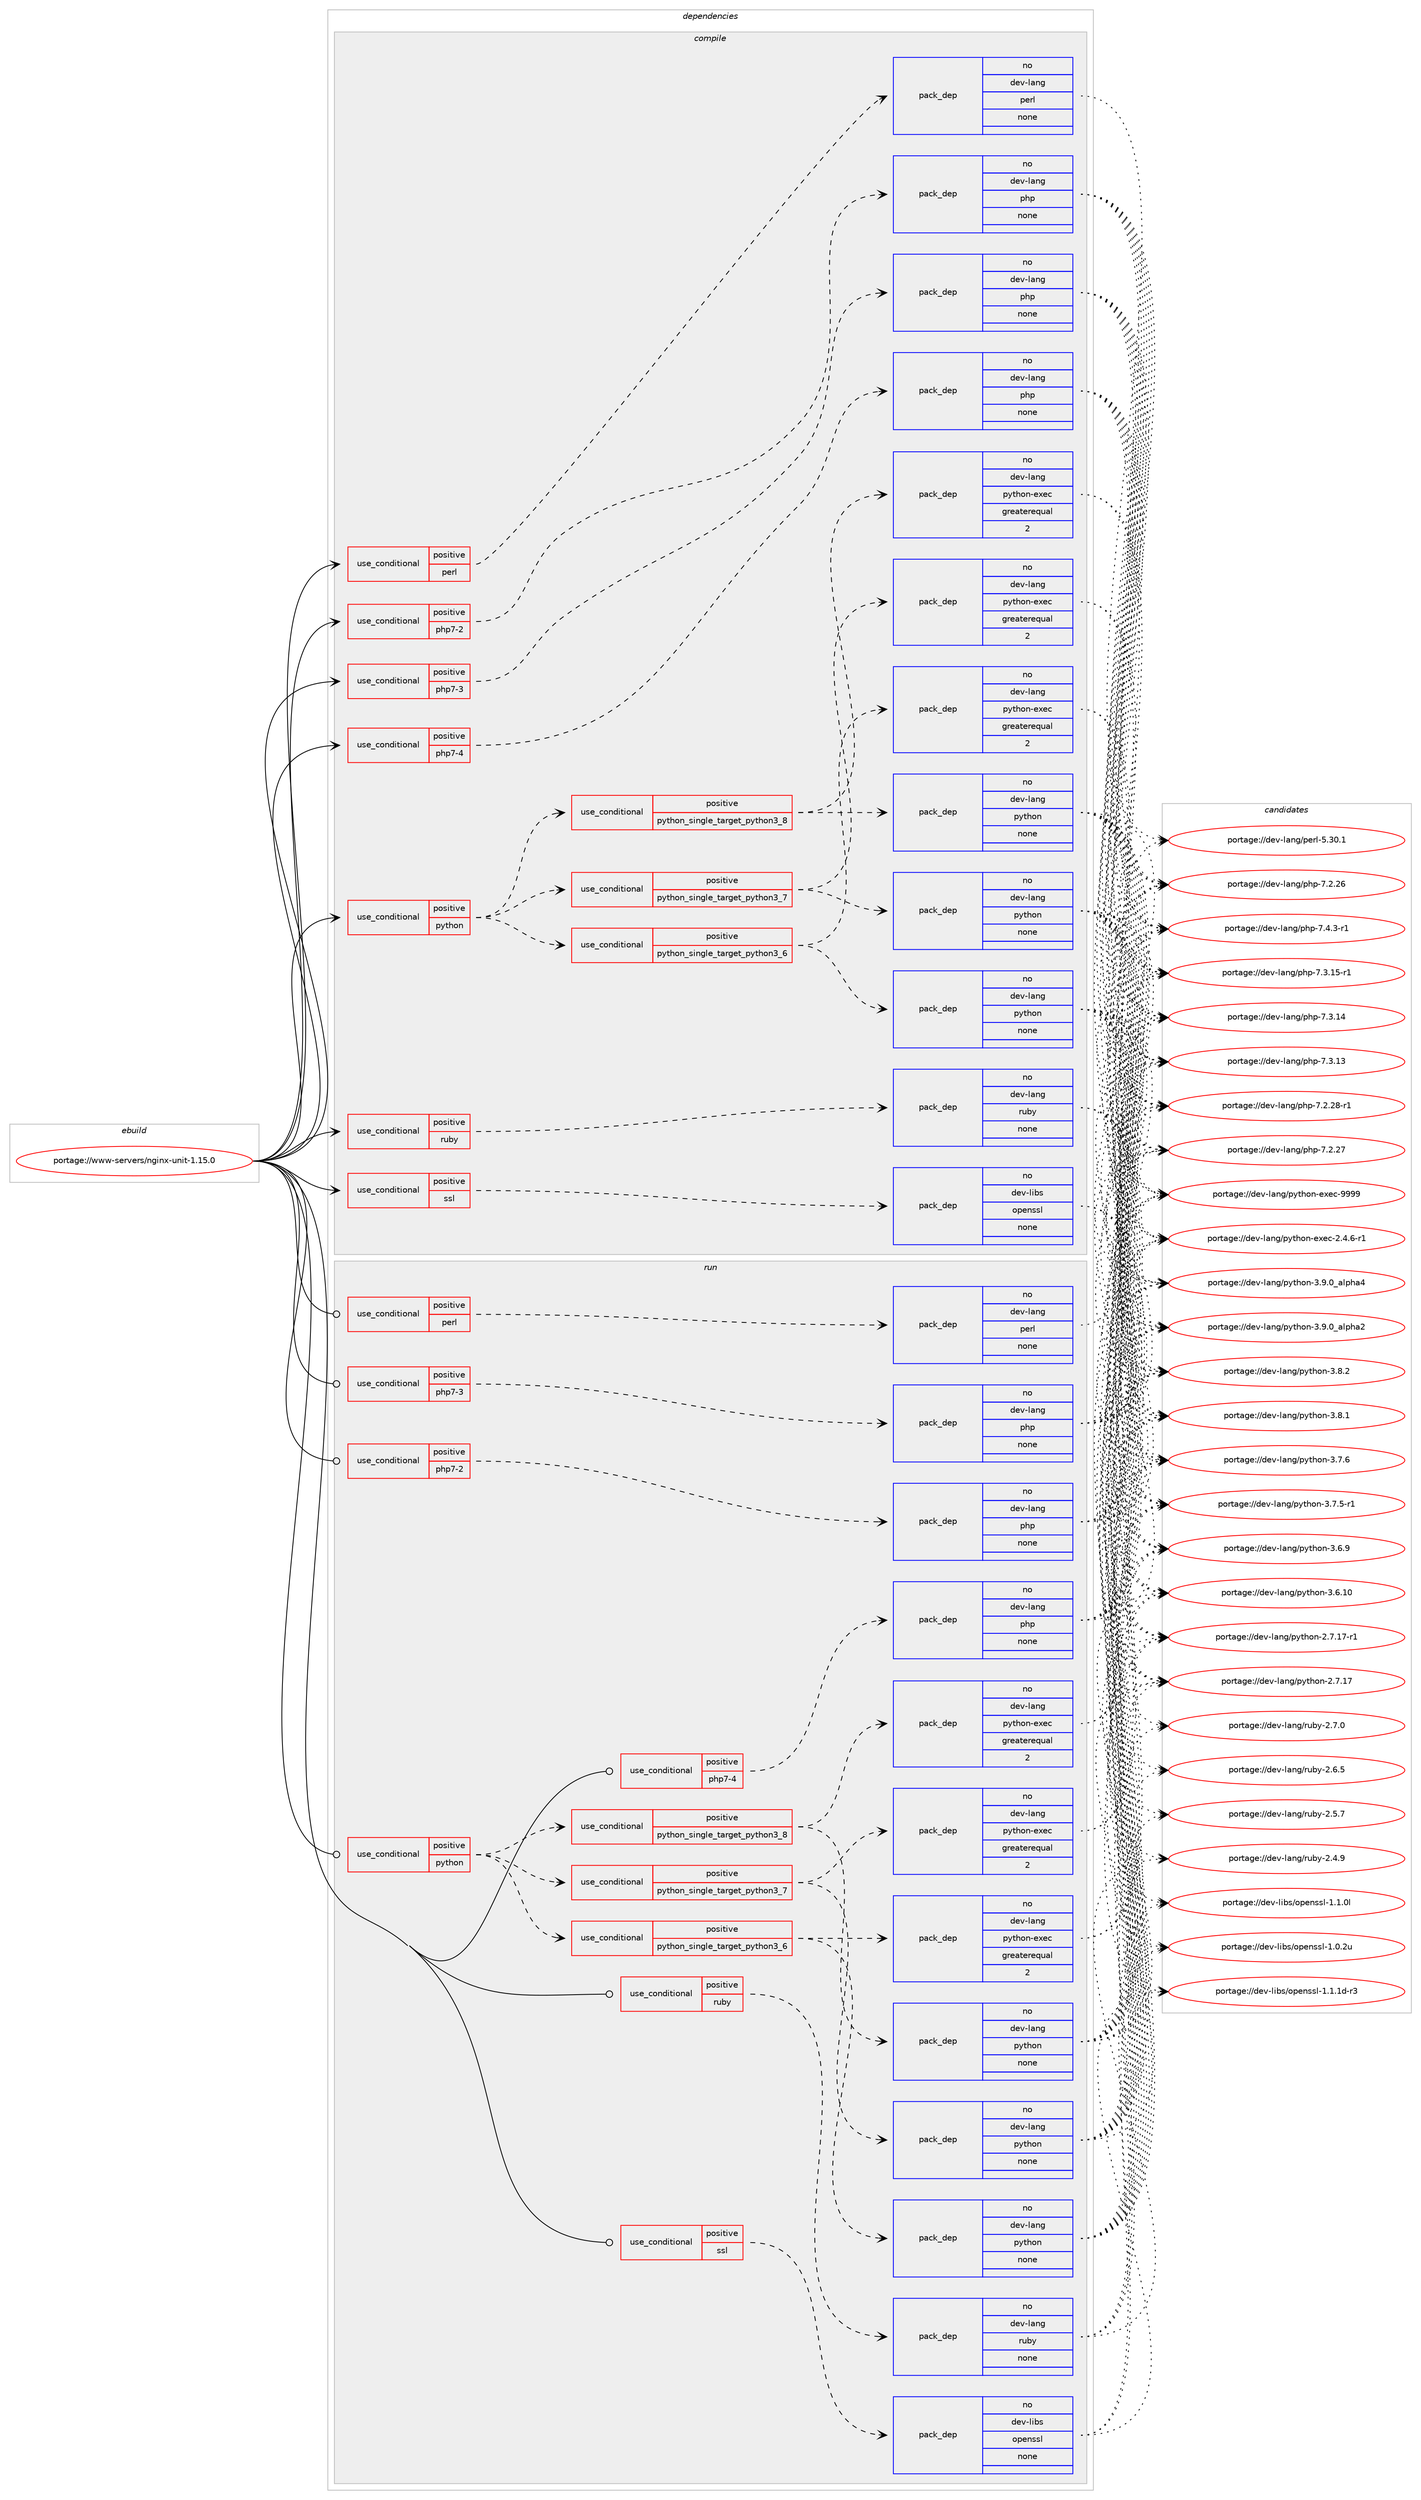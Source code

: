 digraph prolog {

# *************
# Graph options
# *************

newrank=true;
concentrate=true;
compound=true;
graph [rankdir=LR,fontname=Helvetica,fontsize=10,ranksep=1.5];#, ranksep=2.5, nodesep=0.2];
edge  [arrowhead=vee];
node  [fontname=Helvetica,fontsize=10];

# **********
# The ebuild
# **********

subgraph cluster_leftcol {
color=gray;
rank=same;
label=<<i>ebuild</i>>;
id [label="portage://www-servers/nginx-unit-1.15.0", color=red, width=4, href="../www-servers/nginx-unit-1.15.0.svg"];
}

# ****************
# The dependencies
# ****************

subgraph cluster_midcol {
color=gray;
label=<<i>dependencies</i>>;
subgraph cluster_compile {
fillcolor="#eeeeee";
style=filled;
label=<<i>compile</i>>;
subgraph cond2347 {
dependency17786 [label=<<TABLE BORDER="0" CELLBORDER="1" CELLSPACING="0" CELLPADDING="4"><TR><TD ROWSPAN="3" CELLPADDING="10">use_conditional</TD></TR><TR><TD>positive</TD></TR><TR><TD>perl</TD></TR></TABLE>>, shape=none, color=red];
subgraph pack15086 {
dependency17787 [label=<<TABLE BORDER="0" CELLBORDER="1" CELLSPACING="0" CELLPADDING="4" WIDTH="220"><TR><TD ROWSPAN="6" CELLPADDING="30">pack_dep</TD></TR><TR><TD WIDTH="110">no</TD></TR><TR><TD>dev-lang</TD></TR><TR><TD>perl</TD></TR><TR><TD>none</TD></TR><TR><TD></TD></TR></TABLE>>, shape=none, color=blue];
}
dependency17786:e -> dependency17787:w [weight=20,style="dashed",arrowhead="vee"];
}
id:e -> dependency17786:w [weight=20,style="solid",arrowhead="vee"];
subgraph cond2348 {
dependency17788 [label=<<TABLE BORDER="0" CELLBORDER="1" CELLSPACING="0" CELLPADDING="4"><TR><TD ROWSPAN="3" CELLPADDING="10">use_conditional</TD></TR><TR><TD>positive</TD></TR><TR><TD>php7-2</TD></TR></TABLE>>, shape=none, color=red];
subgraph pack15087 {
dependency17789 [label=<<TABLE BORDER="0" CELLBORDER="1" CELLSPACING="0" CELLPADDING="4" WIDTH="220"><TR><TD ROWSPAN="6" CELLPADDING="30">pack_dep</TD></TR><TR><TD WIDTH="110">no</TD></TR><TR><TD>dev-lang</TD></TR><TR><TD>php</TD></TR><TR><TD>none</TD></TR><TR><TD></TD></TR></TABLE>>, shape=none, color=blue];
}
dependency17788:e -> dependency17789:w [weight=20,style="dashed",arrowhead="vee"];
}
id:e -> dependency17788:w [weight=20,style="solid",arrowhead="vee"];
subgraph cond2349 {
dependency17790 [label=<<TABLE BORDER="0" CELLBORDER="1" CELLSPACING="0" CELLPADDING="4"><TR><TD ROWSPAN="3" CELLPADDING="10">use_conditional</TD></TR><TR><TD>positive</TD></TR><TR><TD>php7-3</TD></TR></TABLE>>, shape=none, color=red];
subgraph pack15088 {
dependency17791 [label=<<TABLE BORDER="0" CELLBORDER="1" CELLSPACING="0" CELLPADDING="4" WIDTH="220"><TR><TD ROWSPAN="6" CELLPADDING="30">pack_dep</TD></TR><TR><TD WIDTH="110">no</TD></TR><TR><TD>dev-lang</TD></TR><TR><TD>php</TD></TR><TR><TD>none</TD></TR><TR><TD></TD></TR></TABLE>>, shape=none, color=blue];
}
dependency17790:e -> dependency17791:w [weight=20,style="dashed",arrowhead="vee"];
}
id:e -> dependency17790:w [weight=20,style="solid",arrowhead="vee"];
subgraph cond2350 {
dependency17792 [label=<<TABLE BORDER="0" CELLBORDER="1" CELLSPACING="0" CELLPADDING="4"><TR><TD ROWSPAN="3" CELLPADDING="10">use_conditional</TD></TR><TR><TD>positive</TD></TR><TR><TD>php7-4</TD></TR></TABLE>>, shape=none, color=red];
subgraph pack15089 {
dependency17793 [label=<<TABLE BORDER="0" CELLBORDER="1" CELLSPACING="0" CELLPADDING="4" WIDTH="220"><TR><TD ROWSPAN="6" CELLPADDING="30">pack_dep</TD></TR><TR><TD WIDTH="110">no</TD></TR><TR><TD>dev-lang</TD></TR><TR><TD>php</TD></TR><TR><TD>none</TD></TR><TR><TD></TD></TR></TABLE>>, shape=none, color=blue];
}
dependency17792:e -> dependency17793:w [weight=20,style="dashed",arrowhead="vee"];
}
id:e -> dependency17792:w [weight=20,style="solid",arrowhead="vee"];
subgraph cond2351 {
dependency17794 [label=<<TABLE BORDER="0" CELLBORDER="1" CELLSPACING="0" CELLPADDING="4"><TR><TD ROWSPAN="3" CELLPADDING="10">use_conditional</TD></TR><TR><TD>positive</TD></TR><TR><TD>python</TD></TR></TABLE>>, shape=none, color=red];
subgraph cond2352 {
dependency17795 [label=<<TABLE BORDER="0" CELLBORDER="1" CELLSPACING="0" CELLPADDING="4"><TR><TD ROWSPAN="3" CELLPADDING="10">use_conditional</TD></TR><TR><TD>positive</TD></TR><TR><TD>python_single_target_python3_6</TD></TR></TABLE>>, shape=none, color=red];
subgraph pack15090 {
dependency17796 [label=<<TABLE BORDER="0" CELLBORDER="1" CELLSPACING="0" CELLPADDING="4" WIDTH="220"><TR><TD ROWSPAN="6" CELLPADDING="30">pack_dep</TD></TR><TR><TD WIDTH="110">no</TD></TR><TR><TD>dev-lang</TD></TR><TR><TD>python</TD></TR><TR><TD>none</TD></TR><TR><TD></TD></TR></TABLE>>, shape=none, color=blue];
}
dependency17795:e -> dependency17796:w [weight=20,style="dashed",arrowhead="vee"];
subgraph pack15091 {
dependency17797 [label=<<TABLE BORDER="0" CELLBORDER="1" CELLSPACING="0" CELLPADDING="4" WIDTH="220"><TR><TD ROWSPAN="6" CELLPADDING="30">pack_dep</TD></TR><TR><TD WIDTH="110">no</TD></TR><TR><TD>dev-lang</TD></TR><TR><TD>python-exec</TD></TR><TR><TD>greaterequal</TD></TR><TR><TD>2</TD></TR></TABLE>>, shape=none, color=blue];
}
dependency17795:e -> dependency17797:w [weight=20,style="dashed",arrowhead="vee"];
}
dependency17794:e -> dependency17795:w [weight=20,style="dashed",arrowhead="vee"];
subgraph cond2353 {
dependency17798 [label=<<TABLE BORDER="0" CELLBORDER="1" CELLSPACING="0" CELLPADDING="4"><TR><TD ROWSPAN="3" CELLPADDING="10">use_conditional</TD></TR><TR><TD>positive</TD></TR><TR><TD>python_single_target_python3_7</TD></TR></TABLE>>, shape=none, color=red];
subgraph pack15092 {
dependency17799 [label=<<TABLE BORDER="0" CELLBORDER="1" CELLSPACING="0" CELLPADDING="4" WIDTH="220"><TR><TD ROWSPAN="6" CELLPADDING="30">pack_dep</TD></TR><TR><TD WIDTH="110">no</TD></TR><TR><TD>dev-lang</TD></TR><TR><TD>python</TD></TR><TR><TD>none</TD></TR><TR><TD></TD></TR></TABLE>>, shape=none, color=blue];
}
dependency17798:e -> dependency17799:w [weight=20,style="dashed",arrowhead="vee"];
subgraph pack15093 {
dependency17800 [label=<<TABLE BORDER="0" CELLBORDER="1" CELLSPACING="0" CELLPADDING="4" WIDTH="220"><TR><TD ROWSPAN="6" CELLPADDING="30">pack_dep</TD></TR><TR><TD WIDTH="110">no</TD></TR><TR><TD>dev-lang</TD></TR><TR><TD>python-exec</TD></TR><TR><TD>greaterequal</TD></TR><TR><TD>2</TD></TR></TABLE>>, shape=none, color=blue];
}
dependency17798:e -> dependency17800:w [weight=20,style="dashed",arrowhead="vee"];
}
dependency17794:e -> dependency17798:w [weight=20,style="dashed",arrowhead="vee"];
subgraph cond2354 {
dependency17801 [label=<<TABLE BORDER="0" CELLBORDER="1" CELLSPACING="0" CELLPADDING="4"><TR><TD ROWSPAN="3" CELLPADDING="10">use_conditional</TD></TR><TR><TD>positive</TD></TR><TR><TD>python_single_target_python3_8</TD></TR></TABLE>>, shape=none, color=red];
subgraph pack15094 {
dependency17802 [label=<<TABLE BORDER="0" CELLBORDER="1" CELLSPACING="0" CELLPADDING="4" WIDTH="220"><TR><TD ROWSPAN="6" CELLPADDING="30">pack_dep</TD></TR><TR><TD WIDTH="110">no</TD></TR><TR><TD>dev-lang</TD></TR><TR><TD>python</TD></TR><TR><TD>none</TD></TR><TR><TD></TD></TR></TABLE>>, shape=none, color=blue];
}
dependency17801:e -> dependency17802:w [weight=20,style="dashed",arrowhead="vee"];
subgraph pack15095 {
dependency17803 [label=<<TABLE BORDER="0" CELLBORDER="1" CELLSPACING="0" CELLPADDING="4" WIDTH="220"><TR><TD ROWSPAN="6" CELLPADDING="30">pack_dep</TD></TR><TR><TD WIDTH="110">no</TD></TR><TR><TD>dev-lang</TD></TR><TR><TD>python-exec</TD></TR><TR><TD>greaterequal</TD></TR><TR><TD>2</TD></TR></TABLE>>, shape=none, color=blue];
}
dependency17801:e -> dependency17803:w [weight=20,style="dashed",arrowhead="vee"];
}
dependency17794:e -> dependency17801:w [weight=20,style="dashed",arrowhead="vee"];
}
id:e -> dependency17794:w [weight=20,style="solid",arrowhead="vee"];
subgraph cond2355 {
dependency17804 [label=<<TABLE BORDER="0" CELLBORDER="1" CELLSPACING="0" CELLPADDING="4"><TR><TD ROWSPAN="3" CELLPADDING="10">use_conditional</TD></TR><TR><TD>positive</TD></TR><TR><TD>ruby</TD></TR></TABLE>>, shape=none, color=red];
subgraph pack15096 {
dependency17805 [label=<<TABLE BORDER="0" CELLBORDER="1" CELLSPACING="0" CELLPADDING="4" WIDTH="220"><TR><TD ROWSPAN="6" CELLPADDING="30">pack_dep</TD></TR><TR><TD WIDTH="110">no</TD></TR><TR><TD>dev-lang</TD></TR><TR><TD>ruby</TD></TR><TR><TD>none</TD></TR><TR><TD></TD></TR></TABLE>>, shape=none, color=blue];
}
dependency17804:e -> dependency17805:w [weight=20,style="dashed",arrowhead="vee"];
}
id:e -> dependency17804:w [weight=20,style="solid",arrowhead="vee"];
subgraph cond2356 {
dependency17806 [label=<<TABLE BORDER="0" CELLBORDER="1" CELLSPACING="0" CELLPADDING="4"><TR><TD ROWSPAN="3" CELLPADDING="10">use_conditional</TD></TR><TR><TD>positive</TD></TR><TR><TD>ssl</TD></TR></TABLE>>, shape=none, color=red];
subgraph pack15097 {
dependency17807 [label=<<TABLE BORDER="0" CELLBORDER="1" CELLSPACING="0" CELLPADDING="4" WIDTH="220"><TR><TD ROWSPAN="6" CELLPADDING="30">pack_dep</TD></TR><TR><TD WIDTH="110">no</TD></TR><TR><TD>dev-libs</TD></TR><TR><TD>openssl</TD></TR><TR><TD>none</TD></TR><TR><TD></TD></TR></TABLE>>, shape=none, color=blue];
}
dependency17806:e -> dependency17807:w [weight=20,style="dashed",arrowhead="vee"];
}
id:e -> dependency17806:w [weight=20,style="solid",arrowhead="vee"];
}
subgraph cluster_compileandrun {
fillcolor="#eeeeee";
style=filled;
label=<<i>compile and run</i>>;
}
subgraph cluster_run {
fillcolor="#eeeeee";
style=filled;
label=<<i>run</i>>;
subgraph cond2357 {
dependency17808 [label=<<TABLE BORDER="0" CELLBORDER="1" CELLSPACING="0" CELLPADDING="4"><TR><TD ROWSPAN="3" CELLPADDING="10">use_conditional</TD></TR><TR><TD>positive</TD></TR><TR><TD>perl</TD></TR></TABLE>>, shape=none, color=red];
subgraph pack15098 {
dependency17809 [label=<<TABLE BORDER="0" CELLBORDER="1" CELLSPACING="0" CELLPADDING="4" WIDTH="220"><TR><TD ROWSPAN="6" CELLPADDING="30">pack_dep</TD></TR><TR><TD WIDTH="110">no</TD></TR><TR><TD>dev-lang</TD></TR><TR><TD>perl</TD></TR><TR><TD>none</TD></TR><TR><TD></TD></TR></TABLE>>, shape=none, color=blue];
}
dependency17808:e -> dependency17809:w [weight=20,style="dashed",arrowhead="vee"];
}
id:e -> dependency17808:w [weight=20,style="solid",arrowhead="odot"];
subgraph cond2358 {
dependency17810 [label=<<TABLE BORDER="0" CELLBORDER="1" CELLSPACING="0" CELLPADDING="4"><TR><TD ROWSPAN="3" CELLPADDING="10">use_conditional</TD></TR><TR><TD>positive</TD></TR><TR><TD>php7-2</TD></TR></TABLE>>, shape=none, color=red];
subgraph pack15099 {
dependency17811 [label=<<TABLE BORDER="0" CELLBORDER="1" CELLSPACING="0" CELLPADDING="4" WIDTH="220"><TR><TD ROWSPAN="6" CELLPADDING="30">pack_dep</TD></TR><TR><TD WIDTH="110">no</TD></TR><TR><TD>dev-lang</TD></TR><TR><TD>php</TD></TR><TR><TD>none</TD></TR><TR><TD></TD></TR></TABLE>>, shape=none, color=blue];
}
dependency17810:e -> dependency17811:w [weight=20,style="dashed",arrowhead="vee"];
}
id:e -> dependency17810:w [weight=20,style="solid",arrowhead="odot"];
subgraph cond2359 {
dependency17812 [label=<<TABLE BORDER="0" CELLBORDER="1" CELLSPACING="0" CELLPADDING="4"><TR><TD ROWSPAN="3" CELLPADDING="10">use_conditional</TD></TR><TR><TD>positive</TD></TR><TR><TD>php7-3</TD></TR></TABLE>>, shape=none, color=red];
subgraph pack15100 {
dependency17813 [label=<<TABLE BORDER="0" CELLBORDER="1" CELLSPACING="0" CELLPADDING="4" WIDTH="220"><TR><TD ROWSPAN="6" CELLPADDING="30">pack_dep</TD></TR><TR><TD WIDTH="110">no</TD></TR><TR><TD>dev-lang</TD></TR><TR><TD>php</TD></TR><TR><TD>none</TD></TR><TR><TD></TD></TR></TABLE>>, shape=none, color=blue];
}
dependency17812:e -> dependency17813:w [weight=20,style="dashed",arrowhead="vee"];
}
id:e -> dependency17812:w [weight=20,style="solid",arrowhead="odot"];
subgraph cond2360 {
dependency17814 [label=<<TABLE BORDER="0" CELLBORDER="1" CELLSPACING="0" CELLPADDING="4"><TR><TD ROWSPAN="3" CELLPADDING="10">use_conditional</TD></TR><TR><TD>positive</TD></TR><TR><TD>php7-4</TD></TR></TABLE>>, shape=none, color=red];
subgraph pack15101 {
dependency17815 [label=<<TABLE BORDER="0" CELLBORDER="1" CELLSPACING="0" CELLPADDING="4" WIDTH="220"><TR><TD ROWSPAN="6" CELLPADDING="30">pack_dep</TD></TR><TR><TD WIDTH="110">no</TD></TR><TR><TD>dev-lang</TD></TR><TR><TD>php</TD></TR><TR><TD>none</TD></TR><TR><TD></TD></TR></TABLE>>, shape=none, color=blue];
}
dependency17814:e -> dependency17815:w [weight=20,style="dashed",arrowhead="vee"];
}
id:e -> dependency17814:w [weight=20,style="solid",arrowhead="odot"];
subgraph cond2361 {
dependency17816 [label=<<TABLE BORDER="0" CELLBORDER="1" CELLSPACING="0" CELLPADDING="4"><TR><TD ROWSPAN="3" CELLPADDING="10">use_conditional</TD></TR><TR><TD>positive</TD></TR><TR><TD>python</TD></TR></TABLE>>, shape=none, color=red];
subgraph cond2362 {
dependency17817 [label=<<TABLE BORDER="0" CELLBORDER="1" CELLSPACING="0" CELLPADDING="4"><TR><TD ROWSPAN="3" CELLPADDING="10">use_conditional</TD></TR><TR><TD>positive</TD></TR><TR><TD>python_single_target_python3_6</TD></TR></TABLE>>, shape=none, color=red];
subgraph pack15102 {
dependency17818 [label=<<TABLE BORDER="0" CELLBORDER="1" CELLSPACING="0" CELLPADDING="4" WIDTH="220"><TR><TD ROWSPAN="6" CELLPADDING="30">pack_dep</TD></TR><TR><TD WIDTH="110">no</TD></TR><TR><TD>dev-lang</TD></TR><TR><TD>python</TD></TR><TR><TD>none</TD></TR><TR><TD></TD></TR></TABLE>>, shape=none, color=blue];
}
dependency17817:e -> dependency17818:w [weight=20,style="dashed",arrowhead="vee"];
subgraph pack15103 {
dependency17819 [label=<<TABLE BORDER="0" CELLBORDER="1" CELLSPACING="0" CELLPADDING="4" WIDTH="220"><TR><TD ROWSPAN="6" CELLPADDING="30">pack_dep</TD></TR><TR><TD WIDTH="110">no</TD></TR><TR><TD>dev-lang</TD></TR><TR><TD>python-exec</TD></TR><TR><TD>greaterequal</TD></TR><TR><TD>2</TD></TR></TABLE>>, shape=none, color=blue];
}
dependency17817:e -> dependency17819:w [weight=20,style="dashed",arrowhead="vee"];
}
dependency17816:e -> dependency17817:w [weight=20,style="dashed",arrowhead="vee"];
subgraph cond2363 {
dependency17820 [label=<<TABLE BORDER="0" CELLBORDER="1" CELLSPACING="0" CELLPADDING="4"><TR><TD ROWSPAN="3" CELLPADDING="10">use_conditional</TD></TR><TR><TD>positive</TD></TR><TR><TD>python_single_target_python3_7</TD></TR></TABLE>>, shape=none, color=red];
subgraph pack15104 {
dependency17821 [label=<<TABLE BORDER="0" CELLBORDER="1" CELLSPACING="0" CELLPADDING="4" WIDTH="220"><TR><TD ROWSPAN="6" CELLPADDING="30">pack_dep</TD></TR><TR><TD WIDTH="110">no</TD></TR><TR><TD>dev-lang</TD></TR><TR><TD>python</TD></TR><TR><TD>none</TD></TR><TR><TD></TD></TR></TABLE>>, shape=none, color=blue];
}
dependency17820:e -> dependency17821:w [weight=20,style="dashed",arrowhead="vee"];
subgraph pack15105 {
dependency17822 [label=<<TABLE BORDER="0" CELLBORDER="1" CELLSPACING="0" CELLPADDING="4" WIDTH="220"><TR><TD ROWSPAN="6" CELLPADDING="30">pack_dep</TD></TR><TR><TD WIDTH="110">no</TD></TR><TR><TD>dev-lang</TD></TR><TR><TD>python-exec</TD></TR><TR><TD>greaterequal</TD></TR><TR><TD>2</TD></TR></TABLE>>, shape=none, color=blue];
}
dependency17820:e -> dependency17822:w [weight=20,style="dashed",arrowhead="vee"];
}
dependency17816:e -> dependency17820:w [weight=20,style="dashed",arrowhead="vee"];
subgraph cond2364 {
dependency17823 [label=<<TABLE BORDER="0" CELLBORDER="1" CELLSPACING="0" CELLPADDING="4"><TR><TD ROWSPAN="3" CELLPADDING="10">use_conditional</TD></TR><TR><TD>positive</TD></TR><TR><TD>python_single_target_python3_8</TD></TR></TABLE>>, shape=none, color=red];
subgraph pack15106 {
dependency17824 [label=<<TABLE BORDER="0" CELLBORDER="1" CELLSPACING="0" CELLPADDING="4" WIDTH="220"><TR><TD ROWSPAN="6" CELLPADDING="30">pack_dep</TD></TR><TR><TD WIDTH="110">no</TD></TR><TR><TD>dev-lang</TD></TR><TR><TD>python</TD></TR><TR><TD>none</TD></TR><TR><TD></TD></TR></TABLE>>, shape=none, color=blue];
}
dependency17823:e -> dependency17824:w [weight=20,style="dashed",arrowhead="vee"];
subgraph pack15107 {
dependency17825 [label=<<TABLE BORDER="0" CELLBORDER="1" CELLSPACING="0" CELLPADDING="4" WIDTH="220"><TR><TD ROWSPAN="6" CELLPADDING="30">pack_dep</TD></TR><TR><TD WIDTH="110">no</TD></TR><TR><TD>dev-lang</TD></TR><TR><TD>python-exec</TD></TR><TR><TD>greaterequal</TD></TR><TR><TD>2</TD></TR></TABLE>>, shape=none, color=blue];
}
dependency17823:e -> dependency17825:w [weight=20,style="dashed",arrowhead="vee"];
}
dependency17816:e -> dependency17823:w [weight=20,style="dashed",arrowhead="vee"];
}
id:e -> dependency17816:w [weight=20,style="solid",arrowhead="odot"];
subgraph cond2365 {
dependency17826 [label=<<TABLE BORDER="0" CELLBORDER="1" CELLSPACING="0" CELLPADDING="4"><TR><TD ROWSPAN="3" CELLPADDING="10">use_conditional</TD></TR><TR><TD>positive</TD></TR><TR><TD>ruby</TD></TR></TABLE>>, shape=none, color=red];
subgraph pack15108 {
dependency17827 [label=<<TABLE BORDER="0" CELLBORDER="1" CELLSPACING="0" CELLPADDING="4" WIDTH="220"><TR><TD ROWSPAN="6" CELLPADDING="30">pack_dep</TD></TR><TR><TD WIDTH="110">no</TD></TR><TR><TD>dev-lang</TD></TR><TR><TD>ruby</TD></TR><TR><TD>none</TD></TR><TR><TD></TD></TR></TABLE>>, shape=none, color=blue];
}
dependency17826:e -> dependency17827:w [weight=20,style="dashed",arrowhead="vee"];
}
id:e -> dependency17826:w [weight=20,style="solid",arrowhead="odot"];
subgraph cond2366 {
dependency17828 [label=<<TABLE BORDER="0" CELLBORDER="1" CELLSPACING="0" CELLPADDING="4"><TR><TD ROWSPAN="3" CELLPADDING="10">use_conditional</TD></TR><TR><TD>positive</TD></TR><TR><TD>ssl</TD></TR></TABLE>>, shape=none, color=red];
subgraph pack15109 {
dependency17829 [label=<<TABLE BORDER="0" CELLBORDER="1" CELLSPACING="0" CELLPADDING="4" WIDTH="220"><TR><TD ROWSPAN="6" CELLPADDING="30">pack_dep</TD></TR><TR><TD WIDTH="110">no</TD></TR><TR><TD>dev-libs</TD></TR><TR><TD>openssl</TD></TR><TR><TD>none</TD></TR><TR><TD></TD></TR></TABLE>>, shape=none, color=blue];
}
dependency17828:e -> dependency17829:w [weight=20,style="dashed",arrowhead="vee"];
}
id:e -> dependency17828:w [weight=20,style="solid",arrowhead="odot"];
}
}

# **************
# The candidates
# **************

subgraph cluster_choices {
rank=same;
color=gray;
label=<<i>candidates</i>>;

subgraph choice15086 {
color=black;
nodesep=1;
choice10010111845108971101034711210111410845534651484649 [label="portage://dev-lang/perl-5.30.1", color=red, width=4,href="../dev-lang/perl-5.30.1.svg"];
dependency17787:e -> choice10010111845108971101034711210111410845534651484649:w [style=dotted,weight="100"];
}
subgraph choice15087 {
color=black;
nodesep=1;
choice1001011184510897110103471121041124555465246514511449 [label="portage://dev-lang/php-7.4.3-r1", color=red, width=4,href="../dev-lang/php-7.4.3-r1.svg"];
choice100101118451089711010347112104112455546514649534511449 [label="portage://dev-lang/php-7.3.15-r1", color=red, width=4,href="../dev-lang/php-7.3.15-r1.svg"];
choice10010111845108971101034711210411245554651464952 [label="portage://dev-lang/php-7.3.14", color=red, width=4,href="../dev-lang/php-7.3.14.svg"];
choice10010111845108971101034711210411245554651464951 [label="portage://dev-lang/php-7.3.13", color=red, width=4,href="../dev-lang/php-7.3.13.svg"];
choice100101118451089711010347112104112455546504650564511449 [label="portage://dev-lang/php-7.2.28-r1", color=red, width=4,href="../dev-lang/php-7.2.28-r1.svg"];
choice10010111845108971101034711210411245554650465055 [label="portage://dev-lang/php-7.2.27", color=red, width=4,href="../dev-lang/php-7.2.27.svg"];
choice10010111845108971101034711210411245554650465054 [label="portage://dev-lang/php-7.2.26", color=red, width=4,href="../dev-lang/php-7.2.26.svg"];
dependency17789:e -> choice1001011184510897110103471121041124555465246514511449:w [style=dotted,weight="100"];
dependency17789:e -> choice100101118451089711010347112104112455546514649534511449:w [style=dotted,weight="100"];
dependency17789:e -> choice10010111845108971101034711210411245554651464952:w [style=dotted,weight="100"];
dependency17789:e -> choice10010111845108971101034711210411245554651464951:w [style=dotted,weight="100"];
dependency17789:e -> choice100101118451089711010347112104112455546504650564511449:w [style=dotted,weight="100"];
dependency17789:e -> choice10010111845108971101034711210411245554650465055:w [style=dotted,weight="100"];
dependency17789:e -> choice10010111845108971101034711210411245554650465054:w [style=dotted,weight="100"];
}
subgraph choice15088 {
color=black;
nodesep=1;
choice1001011184510897110103471121041124555465246514511449 [label="portage://dev-lang/php-7.4.3-r1", color=red, width=4,href="../dev-lang/php-7.4.3-r1.svg"];
choice100101118451089711010347112104112455546514649534511449 [label="portage://dev-lang/php-7.3.15-r1", color=red, width=4,href="../dev-lang/php-7.3.15-r1.svg"];
choice10010111845108971101034711210411245554651464952 [label="portage://dev-lang/php-7.3.14", color=red, width=4,href="../dev-lang/php-7.3.14.svg"];
choice10010111845108971101034711210411245554651464951 [label="portage://dev-lang/php-7.3.13", color=red, width=4,href="../dev-lang/php-7.3.13.svg"];
choice100101118451089711010347112104112455546504650564511449 [label="portage://dev-lang/php-7.2.28-r1", color=red, width=4,href="../dev-lang/php-7.2.28-r1.svg"];
choice10010111845108971101034711210411245554650465055 [label="portage://dev-lang/php-7.2.27", color=red, width=4,href="../dev-lang/php-7.2.27.svg"];
choice10010111845108971101034711210411245554650465054 [label="portage://dev-lang/php-7.2.26", color=red, width=4,href="../dev-lang/php-7.2.26.svg"];
dependency17791:e -> choice1001011184510897110103471121041124555465246514511449:w [style=dotted,weight="100"];
dependency17791:e -> choice100101118451089711010347112104112455546514649534511449:w [style=dotted,weight="100"];
dependency17791:e -> choice10010111845108971101034711210411245554651464952:w [style=dotted,weight="100"];
dependency17791:e -> choice10010111845108971101034711210411245554651464951:w [style=dotted,weight="100"];
dependency17791:e -> choice100101118451089711010347112104112455546504650564511449:w [style=dotted,weight="100"];
dependency17791:e -> choice10010111845108971101034711210411245554650465055:w [style=dotted,weight="100"];
dependency17791:e -> choice10010111845108971101034711210411245554650465054:w [style=dotted,weight="100"];
}
subgraph choice15089 {
color=black;
nodesep=1;
choice1001011184510897110103471121041124555465246514511449 [label="portage://dev-lang/php-7.4.3-r1", color=red, width=4,href="../dev-lang/php-7.4.3-r1.svg"];
choice100101118451089711010347112104112455546514649534511449 [label="portage://dev-lang/php-7.3.15-r1", color=red, width=4,href="../dev-lang/php-7.3.15-r1.svg"];
choice10010111845108971101034711210411245554651464952 [label="portage://dev-lang/php-7.3.14", color=red, width=4,href="../dev-lang/php-7.3.14.svg"];
choice10010111845108971101034711210411245554651464951 [label="portage://dev-lang/php-7.3.13", color=red, width=4,href="../dev-lang/php-7.3.13.svg"];
choice100101118451089711010347112104112455546504650564511449 [label="portage://dev-lang/php-7.2.28-r1", color=red, width=4,href="../dev-lang/php-7.2.28-r1.svg"];
choice10010111845108971101034711210411245554650465055 [label="portage://dev-lang/php-7.2.27", color=red, width=4,href="../dev-lang/php-7.2.27.svg"];
choice10010111845108971101034711210411245554650465054 [label="portage://dev-lang/php-7.2.26", color=red, width=4,href="../dev-lang/php-7.2.26.svg"];
dependency17793:e -> choice1001011184510897110103471121041124555465246514511449:w [style=dotted,weight="100"];
dependency17793:e -> choice100101118451089711010347112104112455546514649534511449:w [style=dotted,weight="100"];
dependency17793:e -> choice10010111845108971101034711210411245554651464952:w [style=dotted,weight="100"];
dependency17793:e -> choice10010111845108971101034711210411245554651464951:w [style=dotted,weight="100"];
dependency17793:e -> choice100101118451089711010347112104112455546504650564511449:w [style=dotted,weight="100"];
dependency17793:e -> choice10010111845108971101034711210411245554650465055:w [style=dotted,weight="100"];
dependency17793:e -> choice10010111845108971101034711210411245554650465054:w [style=dotted,weight="100"];
}
subgraph choice15090 {
color=black;
nodesep=1;
choice10010111845108971101034711212111610411111045514657464895971081121049752 [label="portage://dev-lang/python-3.9.0_alpha4", color=red, width=4,href="../dev-lang/python-3.9.0_alpha4.svg"];
choice10010111845108971101034711212111610411111045514657464895971081121049750 [label="portage://dev-lang/python-3.9.0_alpha2", color=red, width=4,href="../dev-lang/python-3.9.0_alpha2.svg"];
choice100101118451089711010347112121116104111110455146564650 [label="portage://dev-lang/python-3.8.2", color=red, width=4,href="../dev-lang/python-3.8.2.svg"];
choice100101118451089711010347112121116104111110455146564649 [label="portage://dev-lang/python-3.8.1", color=red, width=4,href="../dev-lang/python-3.8.1.svg"];
choice100101118451089711010347112121116104111110455146554654 [label="portage://dev-lang/python-3.7.6", color=red, width=4,href="../dev-lang/python-3.7.6.svg"];
choice1001011184510897110103471121211161041111104551465546534511449 [label="portage://dev-lang/python-3.7.5-r1", color=red, width=4,href="../dev-lang/python-3.7.5-r1.svg"];
choice100101118451089711010347112121116104111110455146544657 [label="portage://dev-lang/python-3.6.9", color=red, width=4,href="../dev-lang/python-3.6.9.svg"];
choice10010111845108971101034711212111610411111045514654464948 [label="portage://dev-lang/python-3.6.10", color=red, width=4,href="../dev-lang/python-3.6.10.svg"];
choice100101118451089711010347112121116104111110455046554649554511449 [label="portage://dev-lang/python-2.7.17-r1", color=red, width=4,href="../dev-lang/python-2.7.17-r1.svg"];
choice10010111845108971101034711212111610411111045504655464955 [label="portage://dev-lang/python-2.7.17", color=red, width=4,href="../dev-lang/python-2.7.17.svg"];
dependency17796:e -> choice10010111845108971101034711212111610411111045514657464895971081121049752:w [style=dotted,weight="100"];
dependency17796:e -> choice10010111845108971101034711212111610411111045514657464895971081121049750:w [style=dotted,weight="100"];
dependency17796:e -> choice100101118451089711010347112121116104111110455146564650:w [style=dotted,weight="100"];
dependency17796:e -> choice100101118451089711010347112121116104111110455146564649:w [style=dotted,weight="100"];
dependency17796:e -> choice100101118451089711010347112121116104111110455146554654:w [style=dotted,weight="100"];
dependency17796:e -> choice1001011184510897110103471121211161041111104551465546534511449:w [style=dotted,weight="100"];
dependency17796:e -> choice100101118451089711010347112121116104111110455146544657:w [style=dotted,weight="100"];
dependency17796:e -> choice10010111845108971101034711212111610411111045514654464948:w [style=dotted,weight="100"];
dependency17796:e -> choice100101118451089711010347112121116104111110455046554649554511449:w [style=dotted,weight="100"];
dependency17796:e -> choice10010111845108971101034711212111610411111045504655464955:w [style=dotted,weight="100"];
}
subgraph choice15091 {
color=black;
nodesep=1;
choice10010111845108971101034711212111610411111045101120101994557575757 [label="portage://dev-lang/python-exec-9999", color=red, width=4,href="../dev-lang/python-exec-9999.svg"];
choice10010111845108971101034711212111610411111045101120101994550465246544511449 [label="portage://dev-lang/python-exec-2.4.6-r1", color=red, width=4,href="../dev-lang/python-exec-2.4.6-r1.svg"];
dependency17797:e -> choice10010111845108971101034711212111610411111045101120101994557575757:w [style=dotted,weight="100"];
dependency17797:e -> choice10010111845108971101034711212111610411111045101120101994550465246544511449:w [style=dotted,weight="100"];
}
subgraph choice15092 {
color=black;
nodesep=1;
choice10010111845108971101034711212111610411111045514657464895971081121049752 [label="portage://dev-lang/python-3.9.0_alpha4", color=red, width=4,href="../dev-lang/python-3.9.0_alpha4.svg"];
choice10010111845108971101034711212111610411111045514657464895971081121049750 [label="portage://dev-lang/python-3.9.0_alpha2", color=red, width=4,href="../dev-lang/python-3.9.0_alpha2.svg"];
choice100101118451089711010347112121116104111110455146564650 [label="portage://dev-lang/python-3.8.2", color=red, width=4,href="../dev-lang/python-3.8.2.svg"];
choice100101118451089711010347112121116104111110455146564649 [label="portage://dev-lang/python-3.8.1", color=red, width=4,href="../dev-lang/python-3.8.1.svg"];
choice100101118451089711010347112121116104111110455146554654 [label="portage://dev-lang/python-3.7.6", color=red, width=4,href="../dev-lang/python-3.7.6.svg"];
choice1001011184510897110103471121211161041111104551465546534511449 [label="portage://dev-lang/python-3.7.5-r1", color=red, width=4,href="../dev-lang/python-3.7.5-r1.svg"];
choice100101118451089711010347112121116104111110455146544657 [label="portage://dev-lang/python-3.6.9", color=red, width=4,href="../dev-lang/python-3.6.9.svg"];
choice10010111845108971101034711212111610411111045514654464948 [label="portage://dev-lang/python-3.6.10", color=red, width=4,href="../dev-lang/python-3.6.10.svg"];
choice100101118451089711010347112121116104111110455046554649554511449 [label="portage://dev-lang/python-2.7.17-r1", color=red, width=4,href="../dev-lang/python-2.7.17-r1.svg"];
choice10010111845108971101034711212111610411111045504655464955 [label="portage://dev-lang/python-2.7.17", color=red, width=4,href="../dev-lang/python-2.7.17.svg"];
dependency17799:e -> choice10010111845108971101034711212111610411111045514657464895971081121049752:w [style=dotted,weight="100"];
dependency17799:e -> choice10010111845108971101034711212111610411111045514657464895971081121049750:w [style=dotted,weight="100"];
dependency17799:e -> choice100101118451089711010347112121116104111110455146564650:w [style=dotted,weight="100"];
dependency17799:e -> choice100101118451089711010347112121116104111110455146564649:w [style=dotted,weight="100"];
dependency17799:e -> choice100101118451089711010347112121116104111110455146554654:w [style=dotted,weight="100"];
dependency17799:e -> choice1001011184510897110103471121211161041111104551465546534511449:w [style=dotted,weight="100"];
dependency17799:e -> choice100101118451089711010347112121116104111110455146544657:w [style=dotted,weight="100"];
dependency17799:e -> choice10010111845108971101034711212111610411111045514654464948:w [style=dotted,weight="100"];
dependency17799:e -> choice100101118451089711010347112121116104111110455046554649554511449:w [style=dotted,weight="100"];
dependency17799:e -> choice10010111845108971101034711212111610411111045504655464955:w [style=dotted,weight="100"];
}
subgraph choice15093 {
color=black;
nodesep=1;
choice10010111845108971101034711212111610411111045101120101994557575757 [label="portage://dev-lang/python-exec-9999", color=red, width=4,href="../dev-lang/python-exec-9999.svg"];
choice10010111845108971101034711212111610411111045101120101994550465246544511449 [label="portage://dev-lang/python-exec-2.4.6-r1", color=red, width=4,href="../dev-lang/python-exec-2.4.6-r1.svg"];
dependency17800:e -> choice10010111845108971101034711212111610411111045101120101994557575757:w [style=dotted,weight="100"];
dependency17800:e -> choice10010111845108971101034711212111610411111045101120101994550465246544511449:w [style=dotted,weight="100"];
}
subgraph choice15094 {
color=black;
nodesep=1;
choice10010111845108971101034711212111610411111045514657464895971081121049752 [label="portage://dev-lang/python-3.9.0_alpha4", color=red, width=4,href="../dev-lang/python-3.9.0_alpha4.svg"];
choice10010111845108971101034711212111610411111045514657464895971081121049750 [label="portage://dev-lang/python-3.9.0_alpha2", color=red, width=4,href="../dev-lang/python-3.9.0_alpha2.svg"];
choice100101118451089711010347112121116104111110455146564650 [label="portage://dev-lang/python-3.8.2", color=red, width=4,href="../dev-lang/python-3.8.2.svg"];
choice100101118451089711010347112121116104111110455146564649 [label="portage://dev-lang/python-3.8.1", color=red, width=4,href="../dev-lang/python-3.8.1.svg"];
choice100101118451089711010347112121116104111110455146554654 [label="portage://dev-lang/python-3.7.6", color=red, width=4,href="../dev-lang/python-3.7.6.svg"];
choice1001011184510897110103471121211161041111104551465546534511449 [label="portage://dev-lang/python-3.7.5-r1", color=red, width=4,href="../dev-lang/python-3.7.5-r1.svg"];
choice100101118451089711010347112121116104111110455146544657 [label="portage://dev-lang/python-3.6.9", color=red, width=4,href="../dev-lang/python-3.6.9.svg"];
choice10010111845108971101034711212111610411111045514654464948 [label="portage://dev-lang/python-3.6.10", color=red, width=4,href="../dev-lang/python-3.6.10.svg"];
choice100101118451089711010347112121116104111110455046554649554511449 [label="portage://dev-lang/python-2.7.17-r1", color=red, width=4,href="../dev-lang/python-2.7.17-r1.svg"];
choice10010111845108971101034711212111610411111045504655464955 [label="portage://dev-lang/python-2.7.17", color=red, width=4,href="../dev-lang/python-2.7.17.svg"];
dependency17802:e -> choice10010111845108971101034711212111610411111045514657464895971081121049752:w [style=dotted,weight="100"];
dependency17802:e -> choice10010111845108971101034711212111610411111045514657464895971081121049750:w [style=dotted,weight="100"];
dependency17802:e -> choice100101118451089711010347112121116104111110455146564650:w [style=dotted,weight="100"];
dependency17802:e -> choice100101118451089711010347112121116104111110455146564649:w [style=dotted,weight="100"];
dependency17802:e -> choice100101118451089711010347112121116104111110455146554654:w [style=dotted,weight="100"];
dependency17802:e -> choice1001011184510897110103471121211161041111104551465546534511449:w [style=dotted,weight="100"];
dependency17802:e -> choice100101118451089711010347112121116104111110455146544657:w [style=dotted,weight="100"];
dependency17802:e -> choice10010111845108971101034711212111610411111045514654464948:w [style=dotted,weight="100"];
dependency17802:e -> choice100101118451089711010347112121116104111110455046554649554511449:w [style=dotted,weight="100"];
dependency17802:e -> choice10010111845108971101034711212111610411111045504655464955:w [style=dotted,weight="100"];
}
subgraph choice15095 {
color=black;
nodesep=1;
choice10010111845108971101034711212111610411111045101120101994557575757 [label="portage://dev-lang/python-exec-9999", color=red, width=4,href="../dev-lang/python-exec-9999.svg"];
choice10010111845108971101034711212111610411111045101120101994550465246544511449 [label="portage://dev-lang/python-exec-2.4.6-r1", color=red, width=4,href="../dev-lang/python-exec-2.4.6-r1.svg"];
dependency17803:e -> choice10010111845108971101034711212111610411111045101120101994557575757:w [style=dotted,weight="100"];
dependency17803:e -> choice10010111845108971101034711212111610411111045101120101994550465246544511449:w [style=dotted,weight="100"];
}
subgraph choice15096 {
color=black;
nodesep=1;
choice10010111845108971101034711411798121455046554648 [label="portage://dev-lang/ruby-2.7.0", color=red, width=4,href="../dev-lang/ruby-2.7.0.svg"];
choice10010111845108971101034711411798121455046544653 [label="portage://dev-lang/ruby-2.6.5", color=red, width=4,href="../dev-lang/ruby-2.6.5.svg"];
choice10010111845108971101034711411798121455046534655 [label="portage://dev-lang/ruby-2.5.7", color=red, width=4,href="../dev-lang/ruby-2.5.7.svg"];
choice10010111845108971101034711411798121455046524657 [label="portage://dev-lang/ruby-2.4.9", color=red, width=4,href="../dev-lang/ruby-2.4.9.svg"];
dependency17805:e -> choice10010111845108971101034711411798121455046554648:w [style=dotted,weight="100"];
dependency17805:e -> choice10010111845108971101034711411798121455046544653:w [style=dotted,weight="100"];
dependency17805:e -> choice10010111845108971101034711411798121455046534655:w [style=dotted,weight="100"];
dependency17805:e -> choice10010111845108971101034711411798121455046524657:w [style=dotted,weight="100"];
}
subgraph choice15097 {
color=black;
nodesep=1;
choice1001011184510810598115471111121011101151151084549464946491004511451 [label="portage://dev-libs/openssl-1.1.1d-r3", color=red, width=4,href="../dev-libs/openssl-1.1.1d-r3.svg"];
choice100101118451081059811547111112101110115115108454946494648108 [label="portage://dev-libs/openssl-1.1.0l", color=red, width=4,href="../dev-libs/openssl-1.1.0l.svg"];
choice100101118451081059811547111112101110115115108454946484650117 [label="portage://dev-libs/openssl-1.0.2u", color=red, width=4,href="../dev-libs/openssl-1.0.2u.svg"];
dependency17807:e -> choice1001011184510810598115471111121011101151151084549464946491004511451:w [style=dotted,weight="100"];
dependency17807:e -> choice100101118451081059811547111112101110115115108454946494648108:w [style=dotted,weight="100"];
dependency17807:e -> choice100101118451081059811547111112101110115115108454946484650117:w [style=dotted,weight="100"];
}
subgraph choice15098 {
color=black;
nodesep=1;
choice10010111845108971101034711210111410845534651484649 [label="portage://dev-lang/perl-5.30.1", color=red, width=4,href="../dev-lang/perl-5.30.1.svg"];
dependency17809:e -> choice10010111845108971101034711210111410845534651484649:w [style=dotted,weight="100"];
}
subgraph choice15099 {
color=black;
nodesep=1;
choice1001011184510897110103471121041124555465246514511449 [label="portage://dev-lang/php-7.4.3-r1", color=red, width=4,href="../dev-lang/php-7.4.3-r1.svg"];
choice100101118451089711010347112104112455546514649534511449 [label="portage://dev-lang/php-7.3.15-r1", color=red, width=4,href="../dev-lang/php-7.3.15-r1.svg"];
choice10010111845108971101034711210411245554651464952 [label="portage://dev-lang/php-7.3.14", color=red, width=4,href="../dev-lang/php-7.3.14.svg"];
choice10010111845108971101034711210411245554651464951 [label="portage://dev-lang/php-7.3.13", color=red, width=4,href="../dev-lang/php-7.3.13.svg"];
choice100101118451089711010347112104112455546504650564511449 [label="portage://dev-lang/php-7.2.28-r1", color=red, width=4,href="../dev-lang/php-7.2.28-r1.svg"];
choice10010111845108971101034711210411245554650465055 [label="portage://dev-lang/php-7.2.27", color=red, width=4,href="../dev-lang/php-7.2.27.svg"];
choice10010111845108971101034711210411245554650465054 [label="portage://dev-lang/php-7.2.26", color=red, width=4,href="../dev-lang/php-7.2.26.svg"];
dependency17811:e -> choice1001011184510897110103471121041124555465246514511449:w [style=dotted,weight="100"];
dependency17811:e -> choice100101118451089711010347112104112455546514649534511449:w [style=dotted,weight="100"];
dependency17811:e -> choice10010111845108971101034711210411245554651464952:w [style=dotted,weight="100"];
dependency17811:e -> choice10010111845108971101034711210411245554651464951:w [style=dotted,weight="100"];
dependency17811:e -> choice100101118451089711010347112104112455546504650564511449:w [style=dotted,weight="100"];
dependency17811:e -> choice10010111845108971101034711210411245554650465055:w [style=dotted,weight="100"];
dependency17811:e -> choice10010111845108971101034711210411245554650465054:w [style=dotted,weight="100"];
}
subgraph choice15100 {
color=black;
nodesep=1;
choice1001011184510897110103471121041124555465246514511449 [label="portage://dev-lang/php-7.4.3-r1", color=red, width=4,href="../dev-lang/php-7.4.3-r1.svg"];
choice100101118451089711010347112104112455546514649534511449 [label="portage://dev-lang/php-7.3.15-r1", color=red, width=4,href="../dev-lang/php-7.3.15-r1.svg"];
choice10010111845108971101034711210411245554651464952 [label="portage://dev-lang/php-7.3.14", color=red, width=4,href="../dev-lang/php-7.3.14.svg"];
choice10010111845108971101034711210411245554651464951 [label="portage://dev-lang/php-7.3.13", color=red, width=4,href="../dev-lang/php-7.3.13.svg"];
choice100101118451089711010347112104112455546504650564511449 [label="portage://dev-lang/php-7.2.28-r1", color=red, width=4,href="../dev-lang/php-7.2.28-r1.svg"];
choice10010111845108971101034711210411245554650465055 [label="portage://dev-lang/php-7.2.27", color=red, width=4,href="../dev-lang/php-7.2.27.svg"];
choice10010111845108971101034711210411245554650465054 [label="portage://dev-lang/php-7.2.26", color=red, width=4,href="../dev-lang/php-7.2.26.svg"];
dependency17813:e -> choice1001011184510897110103471121041124555465246514511449:w [style=dotted,weight="100"];
dependency17813:e -> choice100101118451089711010347112104112455546514649534511449:w [style=dotted,weight="100"];
dependency17813:e -> choice10010111845108971101034711210411245554651464952:w [style=dotted,weight="100"];
dependency17813:e -> choice10010111845108971101034711210411245554651464951:w [style=dotted,weight="100"];
dependency17813:e -> choice100101118451089711010347112104112455546504650564511449:w [style=dotted,weight="100"];
dependency17813:e -> choice10010111845108971101034711210411245554650465055:w [style=dotted,weight="100"];
dependency17813:e -> choice10010111845108971101034711210411245554650465054:w [style=dotted,weight="100"];
}
subgraph choice15101 {
color=black;
nodesep=1;
choice1001011184510897110103471121041124555465246514511449 [label="portage://dev-lang/php-7.4.3-r1", color=red, width=4,href="../dev-lang/php-7.4.3-r1.svg"];
choice100101118451089711010347112104112455546514649534511449 [label="portage://dev-lang/php-7.3.15-r1", color=red, width=4,href="../dev-lang/php-7.3.15-r1.svg"];
choice10010111845108971101034711210411245554651464952 [label="portage://dev-lang/php-7.3.14", color=red, width=4,href="../dev-lang/php-7.3.14.svg"];
choice10010111845108971101034711210411245554651464951 [label="portage://dev-lang/php-7.3.13", color=red, width=4,href="../dev-lang/php-7.3.13.svg"];
choice100101118451089711010347112104112455546504650564511449 [label="portage://dev-lang/php-7.2.28-r1", color=red, width=4,href="../dev-lang/php-7.2.28-r1.svg"];
choice10010111845108971101034711210411245554650465055 [label="portage://dev-lang/php-7.2.27", color=red, width=4,href="../dev-lang/php-7.2.27.svg"];
choice10010111845108971101034711210411245554650465054 [label="portage://dev-lang/php-7.2.26", color=red, width=4,href="../dev-lang/php-7.2.26.svg"];
dependency17815:e -> choice1001011184510897110103471121041124555465246514511449:w [style=dotted,weight="100"];
dependency17815:e -> choice100101118451089711010347112104112455546514649534511449:w [style=dotted,weight="100"];
dependency17815:e -> choice10010111845108971101034711210411245554651464952:w [style=dotted,weight="100"];
dependency17815:e -> choice10010111845108971101034711210411245554651464951:w [style=dotted,weight="100"];
dependency17815:e -> choice100101118451089711010347112104112455546504650564511449:w [style=dotted,weight="100"];
dependency17815:e -> choice10010111845108971101034711210411245554650465055:w [style=dotted,weight="100"];
dependency17815:e -> choice10010111845108971101034711210411245554650465054:w [style=dotted,weight="100"];
}
subgraph choice15102 {
color=black;
nodesep=1;
choice10010111845108971101034711212111610411111045514657464895971081121049752 [label="portage://dev-lang/python-3.9.0_alpha4", color=red, width=4,href="../dev-lang/python-3.9.0_alpha4.svg"];
choice10010111845108971101034711212111610411111045514657464895971081121049750 [label="portage://dev-lang/python-3.9.0_alpha2", color=red, width=4,href="../dev-lang/python-3.9.0_alpha2.svg"];
choice100101118451089711010347112121116104111110455146564650 [label="portage://dev-lang/python-3.8.2", color=red, width=4,href="../dev-lang/python-3.8.2.svg"];
choice100101118451089711010347112121116104111110455146564649 [label="portage://dev-lang/python-3.8.1", color=red, width=4,href="../dev-lang/python-3.8.1.svg"];
choice100101118451089711010347112121116104111110455146554654 [label="portage://dev-lang/python-3.7.6", color=red, width=4,href="../dev-lang/python-3.7.6.svg"];
choice1001011184510897110103471121211161041111104551465546534511449 [label="portage://dev-lang/python-3.7.5-r1", color=red, width=4,href="../dev-lang/python-3.7.5-r1.svg"];
choice100101118451089711010347112121116104111110455146544657 [label="portage://dev-lang/python-3.6.9", color=red, width=4,href="../dev-lang/python-3.6.9.svg"];
choice10010111845108971101034711212111610411111045514654464948 [label="portage://dev-lang/python-3.6.10", color=red, width=4,href="../dev-lang/python-3.6.10.svg"];
choice100101118451089711010347112121116104111110455046554649554511449 [label="portage://dev-lang/python-2.7.17-r1", color=red, width=4,href="../dev-lang/python-2.7.17-r1.svg"];
choice10010111845108971101034711212111610411111045504655464955 [label="portage://dev-lang/python-2.7.17", color=red, width=4,href="../dev-lang/python-2.7.17.svg"];
dependency17818:e -> choice10010111845108971101034711212111610411111045514657464895971081121049752:w [style=dotted,weight="100"];
dependency17818:e -> choice10010111845108971101034711212111610411111045514657464895971081121049750:w [style=dotted,weight="100"];
dependency17818:e -> choice100101118451089711010347112121116104111110455146564650:w [style=dotted,weight="100"];
dependency17818:e -> choice100101118451089711010347112121116104111110455146564649:w [style=dotted,weight="100"];
dependency17818:e -> choice100101118451089711010347112121116104111110455146554654:w [style=dotted,weight="100"];
dependency17818:e -> choice1001011184510897110103471121211161041111104551465546534511449:w [style=dotted,weight="100"];
dependency17818:e -> choice100101118451089711010347112121116104111110455146544657:w [style=dotted,weight="100"];
dependency17818:e -> choice10010111845108971101034711212111610411111045514654464948:w [style=dotted,weight="100"];
dependency17818:e -> choice100101118451089711010347112121116104111110455046554649554511449:w [style=dotted,weight="100"];
dependency17818:e -> choice10010111845108971101034711212111610411111045504655464955:w [style=dotted,weight="100"];
}
subgraph choice15103 {
color=black;
nodesep=1;
choice10010111845108971101034711212111610411111045101120101994557575757 [label="portage://dev-lang/python-exec-9999", color=red, width=4,href="../dev-lang/python-exec-9999.svg"];
choice10010111845108971101034711212111610411111045101120101994550465246544511449 [label="portage://dev-lang/python-exec-2.4.6-r1", color=red, width=4,href="../dev-lang/python-exec-2.4.6-r1.svg"];
dependency17819:e -> choice10010111845108971101034711212111610411111045101120101994557575757:w [style=dotted,weight="100"];
dependency17819:e -> choice10010111845108971101034711212111610411111045101120101994550465246544511449:w [style=dotted,weight="100"];
}
subgraph choice15104 {
color=black;
nodesep=1;
choice10010111845108971101034711212111610411111045514657464895971081121049752 [label="portage://dev-lang/python-3.9.0_alpha4", color=red, width=4,href="../dev-lang/python-3.9.0_alpha4.svg"];
choice10010111845108971101034711212111610411111045514657464895971081121049750 [label="portage://dev-lang/python-3.9.0_alpha2", color=red, width=4,href="../dev-lang/python-3.9.0_alpha2.svg"];
choice100101118451089711010347112121116104111110455146564650 [label="portage://dev-lang/python-3.8.2", color=red, width=4,href="../dev-lang/python-3.8.2.svg"];
choice100101118451089711010347112121116104111110455146564649 [label="portage://dev-lang/python-3.8.1", color=red, width=4,href="../dev-lang/python-3.8.1.svg"];
choice100101118451089711010347112121116104111110455146554654 [label="portage://dev-lang/python-3.7.6", color=red, width=4,href="../dev-lang/python-3.7.6.svg"];
choice1001011184510897110103471121211161041111104551465546534511449 [label="portage://dev-lang/python-3.7.5-r1", color=red, width=4,href="../dev-lang/python-3.7.5-r1.svg"];
choice100101118451089711010347112121116104111110455146544657 [label="portage://dev-lang/python-3.6.9", color=red, width=4,href="../dev-lang/python-3.6.9.svg"];
choice10010111845108971101034711212111610411111045514654464948 [label="portage://dev-lang/python-3.6.10", color=red, width=4,href="../dev-lang/python-3.6.10.svg"];
choice100101118451089711010347112121116104111110455046554649554511449 [label="portage://dev-lang/python-2.7.17-r1", color=red, width=4,href="../dev-lang/python-2.7.17-r1.svg"];
choice10010111845108971101034711212111610411111045504655464955 [label="portage://dev-lang/python-2.7.17", color=red, width=4,href="../dev-lang/python-2.7.17.svg"];
dependency17821:e -> choice10010111845108971101034711212111610411111045514657464895971081121049752:w [style=dotted,weight="100"];
dependency17821:e -> choice10010111845108971101034711212111610411111045514657464895971081121049750:w [style=dotted,weight="100"];
dependency17821:e -> choice100101118451089711010347112121116104111110455146564650:w [style=dotted,weight="100"];
dependency17821:e -> choice100101118451089711010347112121116104111110455146564649:w [style=dotted,weight="100"];
dependency17821:e -> choice100101118451089711010347112121116104111110455146554654:w [style=dotted,weight="100"];
dependency17821:e -> choice1001011184510897110103471121211161041111104551465546534511449:w [style=dotted,weight="100"];
dependency17821:e -> choice100101118451089711010347112121116104111110455146544657:w [style=dotted,weight="100"];
dependency17821:e -> choice10010111845108971101034711212111610411111045514654464948:w [style=dotted,weight="100"];
dependency17821:e -> choice100101118451089711010347112121116104111110455046554649554511449:w [style=dotted,weight="100"];
dependency17821:e -> choice10010111845108971101034711212111610411111045504655464955:w [style=dotted,weight="100"];
}
subgraph choice15105 {
color=black;
nodesep=1;
choice10010111845108971101034711212111610411111045101120101994557575757 [label="portage://dev-lang/python-exec-9999", color=red, width=4,href="../dev-lang/python-exec-9999.svg"];
choice10010111845108971101034711212111610411111045101120101994550465246544511449 [label="portage://dev-lang/python-exec-2.4.6-r1", color=red, width=4,href="../dev-lang/python-exec-2.4.6-r1.svg"];
dependency17822:e -> choice10010111845108971101034711212111610411111045101120101994557575757:w [style=dotted,weight="100"];
dependency17822:e -> choice10010111845108971101034711212111610411111045101120101994550465246544511449:w [style=dotted,weight="100"];
}
subgraph choice15106 {
color=black;
nodesep=1;
choice10010111845108971101034711212111610411111045514657464895971081121049752 [label="portage://dev-lang/python-3.9.0_alpha4", color=red, width=4,href="../dev-lang/python-3.9.0_alpha4.svg"];
choice10010111845108971101034711212111610411111045514657464895971081121049750 [label="portage://dev-lang/python-3.9.0_alpha2", color=red, width=4,href="../dev-lang/python-3.9.0_alpha2.svg"];
choice100101118451089711010347112121116104111110455146564650 [label="portage://dev-lang/python-3.8.2", color=red, width=4,href="../dev-lang/python-3.8.2.svg"];
choice100101118451089711010347112121116104111110455146564649 [label="portage://dev-lang/python-3.8.1", color=red, width=4,href="../dev-lang/python-3.8.1.svg"];
choice100101118451089711010347112121116104111110455146554654 [label="portage://dev-lang/python-3.7.6", color=red, width=4,href="../dev-lang/python-3.7.6.svg"];
choice1001011184510897110103471121211161041111104551465546534511449 [label="portage://dev-lang/python-3.7.5-r1", color=red, width=4,href="../dev-lang/python-3.7.5-r1.svg"];
choice100101118451089711010347112121116104111110455146544657 [label="portage://dev-lang/python-3.6.9", color=red, width=4,href="../dev-lang/python-3.6.9.svg"];
choice10010111845108971101034711212111610411111045514654464948 [label="portage://dev-lang/python-3.6.10", color=red, width=4,href="../dev-lang/python-3.6.10.svg"];
choice100101118451089711010347112121116104111110455046554649554511449 [label="portage://dev-lang/python-2.7.17-r1", color=red, width=4,href="../dev-lang/python-2.7.17-r1.svg"];
choice10010111845108971101034711212111610411111045504655464955 [label="portage://dev-lang/python-2.7.17", color=red, width=4,href="../dev-lang/python-2.7.17.svg"];
dependency17824:e -> choice10010111845108971101034711212111610411111045514657464895971081121049752:w [style=dotted,weight="100"];
dependency17824:e -> choice10010111845108971101034711212111610411111045514657464895971081121049750:w [style=dotted,weight="100"];
dependency17824:e -> choice100101118451089711010347112121116104111110455146564650:w [style=dotted,weight="100"];
dependency17824:e -> choice100101118451089711010347112121116104111110455146564649:w [style=dotted,weight="100"];
dependency17824:e -> choice100101118451089711010347112121116104111110455146554654:w [style=dotted,weight="100"];
dependency17824:e -> choice1001011184510897110103471121211161041111104551465546534511449:w [style=dotted,weight="100"];
dependency17824:e -> choice100101118451089711010347112121116104111110455146544657:w [style=dotted,weight="100"];
dependency17824:e -> choice10010111845108971101034711212111610411111045514654464948:w [style=dotted,weight="100"];
dependency17824:e -> choice100101118451089711010347112121116104111110455046554649554511449:w [style=dotted,weight="100"];
dependency17824:e -> choice10010111845108971101034711212111610411111045504655464955:w [style=dotted,weight="100"];
}
subgraph choice15107 {
color=black;
nodesep=1;
choice10010111845108971101034711212111610411111045101120101994557575757 [label="portage://dev-lang/python-exec-9999", color=red, width=4,href="../dev-lang/python-exec-9999.svg"];
choice10010111845108971101034711212111610411111045101120101994550465246544511449 [label="portage://dev-lang/python-exec-2.4.6-r1", color=red, width=4,href="../dev-lang/python-exec-2.4.6-r1.svg"];
dependency17825:e -> choice10010111845108971101034711212111610411111045101120101994557575757:w [style=dotted,weight="100"];
dependency17825:e -> choice10010111845108971101034711212111610411111045101120101994550465246544511449:w [style=dotted,weight="100"];
}
subgraph choice15108 {
color=black;
nodesep=1;
choice10010111845108971101034711411798121455046554648 [label="portage://dev-lang/ruby-2.7.0", color=red, width=4,href="../dev-lang/ruby-2.7.0.svg"];
choice10010111845108971101034711411798121455046544653 [label="portage://dev-lang/ruby-2.6.5", color=red, width=4,href="../dev-lang/ruby-2.6.5.svg"];
choice10010111845108971101034711411798121455046534655 [label="portage://dev-lang/ruby-2.5.7", color=red, width=4,href="../dev-lang/ruby-2.5.7.svg"];
choice10010111845108971101034711411798121455046524657 [label="portage://dev-lang/ruby-2.4.9", color=red, width=4,href="../dev-lang/ruby-2.4.9.svg"];
dependency17827:e -> choice10010111845108971101034711411798121455046554648:w [style=dotted,weight="100"];
dependency17827:e -> choice10010111845108971101034711411798121455046544653:w [style=dotted,weight="100"];
dependency17827:e -> choice10010111845108971101034711411798121455046534655:w [style=dotted,weight="100"];
dependency17827:e -> choice10010111845108971101034711411798121455046524657:w [style=dotted,weight="100"];
}
subgraph choice15109 {
color=black;
nodesep=1;
choice1001011184510810598115471111121011101151151084549464946491004511451 [label="portage://dev-libs/openssl-1.1.1d-r3", color=red, width=4,href="../dev-libs/openssl-1.1.1d-r3.svg"];
choice100101118451081059811547111112101110115115108454946494648108 [label="portage://dev-libs/openssl-1.1.0l", color=red, width=4,href="../dev-libs/openssl-1.1.0l.svg"];
choice100101118451081059811547111112101110115115108454946484650117 [label="portage://dev-libs/openssl-1.0.2u", color=red, width=4,href="../dev-libs/openssl-1.0.2u.svg"];
dependency17829:e -> choice1001011184510810598115471111121011101151151084549464946491004511451:w [style=dotted,weight="100"];
dependency17829:e -> choice100101118451081059811547111112101110115115108454946494648108:w [style=dotted,weight="100"];
dependency17829:e -> choice100101118451081059811547111112101110115115108454946484650117:w [style=dotted,weight="100"];
}
}

}

